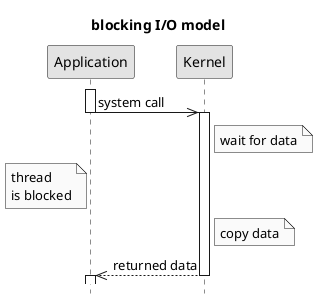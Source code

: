 @startuml
title blocking I/O model
hide footbox
skinparam monochrome true
skinparam shadowing false
activate Application
Application->>Kernel: system call
deactivate Application
activate Kernel
Note right of Kernel: wait for data
Note left of Application: thread\nis blocked
Note right of Kernel: copy data
Kernel-->>Application: returned data
deactivate Kernel
activate Application
@enduml
